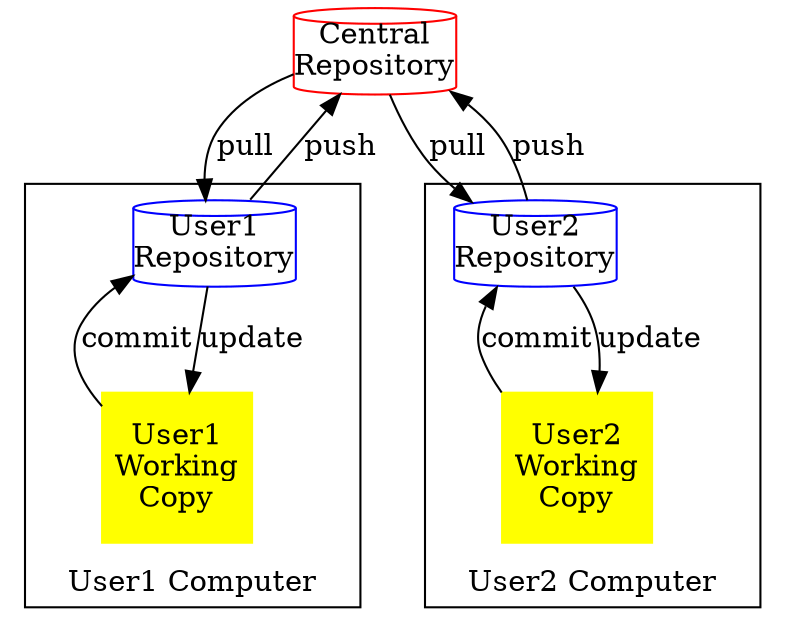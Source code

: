digraph foo {
    rankdir="BT"
    node [style=rounded, width=1, margin="0,0"];
    Repository [shape=cylinder, label="Central\nRepository" width=1 color=red];
    User1WC [shape= square, label="User1\nWorking\nCopy", style=filled; color=yellow];
    User2WC [shape= square, label="User2\nWorking\nCopy",style=filled; color=yellow]
    User1Rep [shape= cylinder, label="User1\nRepository", color=blue];
    User2Rep [shape= cylinder, label="User2\nRepository",color=blue];
    User1Rep -> Repository [label="push"]
    Repository -> User1Rep [label="pull"]
    User2Rep -> Repository [label="push"]
    Repository -> User2Rep [label="pull"]
    User1WC -> User1Rep [label="commit"]
    User1Rep -> User1WC [label="update"]
    User2WC -> User2Rep [label="commit"]
    User2Rep -> User2WC [label="update"]

    subgraph cluster_User1 {
        label="User1 Computer"
        {  User1Rep User1WC
        }
    }
    subgraph cluster_User2 {
        label="User2 Computer"
        {  User2Rep User2WC
        }
}
}
